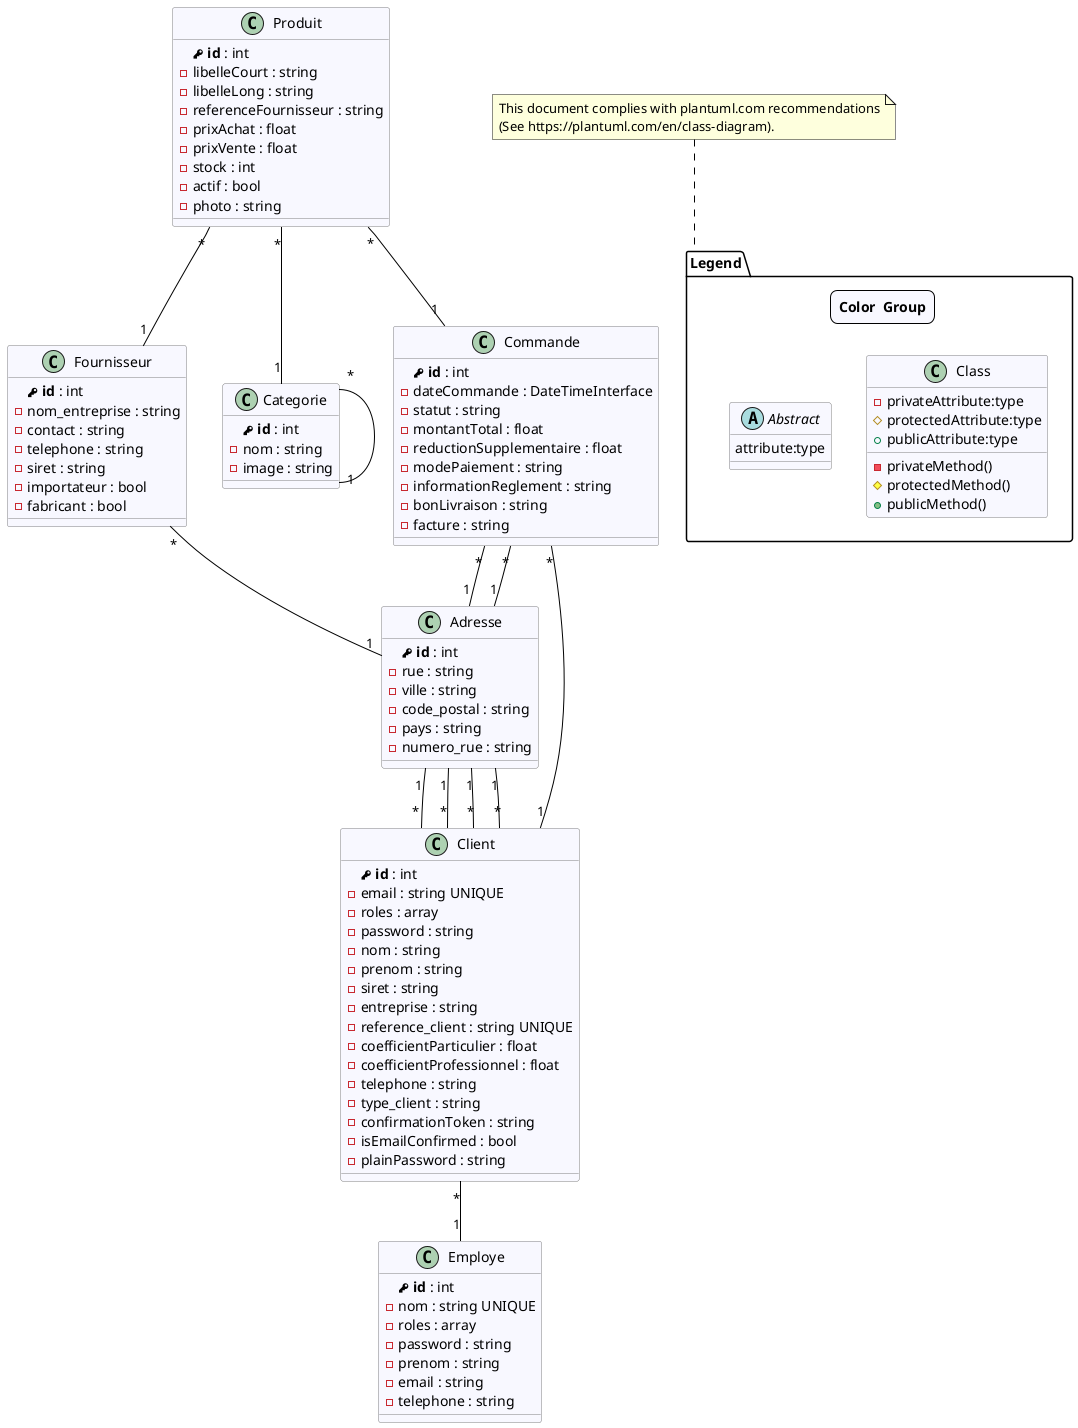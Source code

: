 @startuml

!define table(x) entity x << (T, white) >>
!define primary_key(x) <b><&key> x</b>
!define column(x) <&media-record> x

skinparam backgroundcolor White
skinparam class {
  BackgroundColor GhostWhite
  ArrowColor Black
  BorderColor Gray
}
skinparam shadowing false
skinparam legend {
  backgroundColor #GhostWhite
  entrySeparator #GhostWhite
}

class Produit {
  primary_key( id ) : int
  -libelleCourt : string 
  -libelleLong : string 
  -referenceFournisseur : string 
  -prixAchat : float 
  -prixVente : float 
  -stock : int 
  -actif : bool 
  -photo : string 
}

class Employe {
  primary_key( id ) : int
  -nom : string UNIQUE
  -roles : array 
  -password : string 
  -prenom : string 
  -email : string 
  -telephone : string 
}

class Fournisseur {
  primary_key( id ) : int
  -nom_entreprise : string 
  -contact : string 
  -telephone : string 
  -siret : string 
  -importateur : bool 
  -fabricant : bool 
}

class Adresse {
  primary_key( id ) : int
  -rue : string 
  -ville : string 
  -code_postal : string 
  -pays : string 
  -numero_rue : string 
}

class Categorie {
  primary_key( id ) : int
  -nom : string 
  -image : string 
}

class Client {
  primary_key( id ) : int
  -email : string UNIQUE
  -roles : array 
  -password : string 
  -nom : string 
  -prenom : string 
  -siret : string 
  -entreprise : string 
  -reference_client : string UNIQUE
  -coefficientParticulier : float 
  -coefficientProfessionnel : float 
  -telephone : string 
  -type_client : string 
  -confirmationToken : string 
  -isEmailConfirmed : bool 
  -plainPassword : string 
}

class Commande {
  primary_key( id ) : int
  -dateCommande : DateTimeInterface 
  -statut : string 
  -montantTotal : float 
  -reductionSupplementaire : float 
  -modePaiement : string 
  -informationReglement : string 
  -bonLivraison : string 
  -facture : string 
}

Produit "*" -- "1" Categorie
Produit "*" -- "1" Fournisseur
Produit "*" -- "1" Commande
Fournisseur "*" -- "1" Adresse
Adresse "1" -- "*" Client
Adresse "1" -- "*" Client
Categorie "*" -- "1" Categorie
Client "*" -- "1" Adresse
Client "*" -- "1" Adresse
Client "*" -- "1" Employe
Commande "*" -- "1" Adresse
Commande "*" -- "1" Adresse
Commande "*" -- "1" Client

package Legend {
  legend
    <#GhostWhite,#GhostWhite>|= Color |= Group |
  end legend
  class Class {
    -privateAttribute:type
    #protectedAttribute:type
    +publicAttribute:type
    -privateMethod()
    #protectedMethod()
    +publicMethod()
  }

  abstract Abstract {
    attribute:type
  }
}

note top of Legend
  This document complies with plantuml.com recommendations
  (See https://plantuml.com/en/class-diagram).
end note

@enduml
